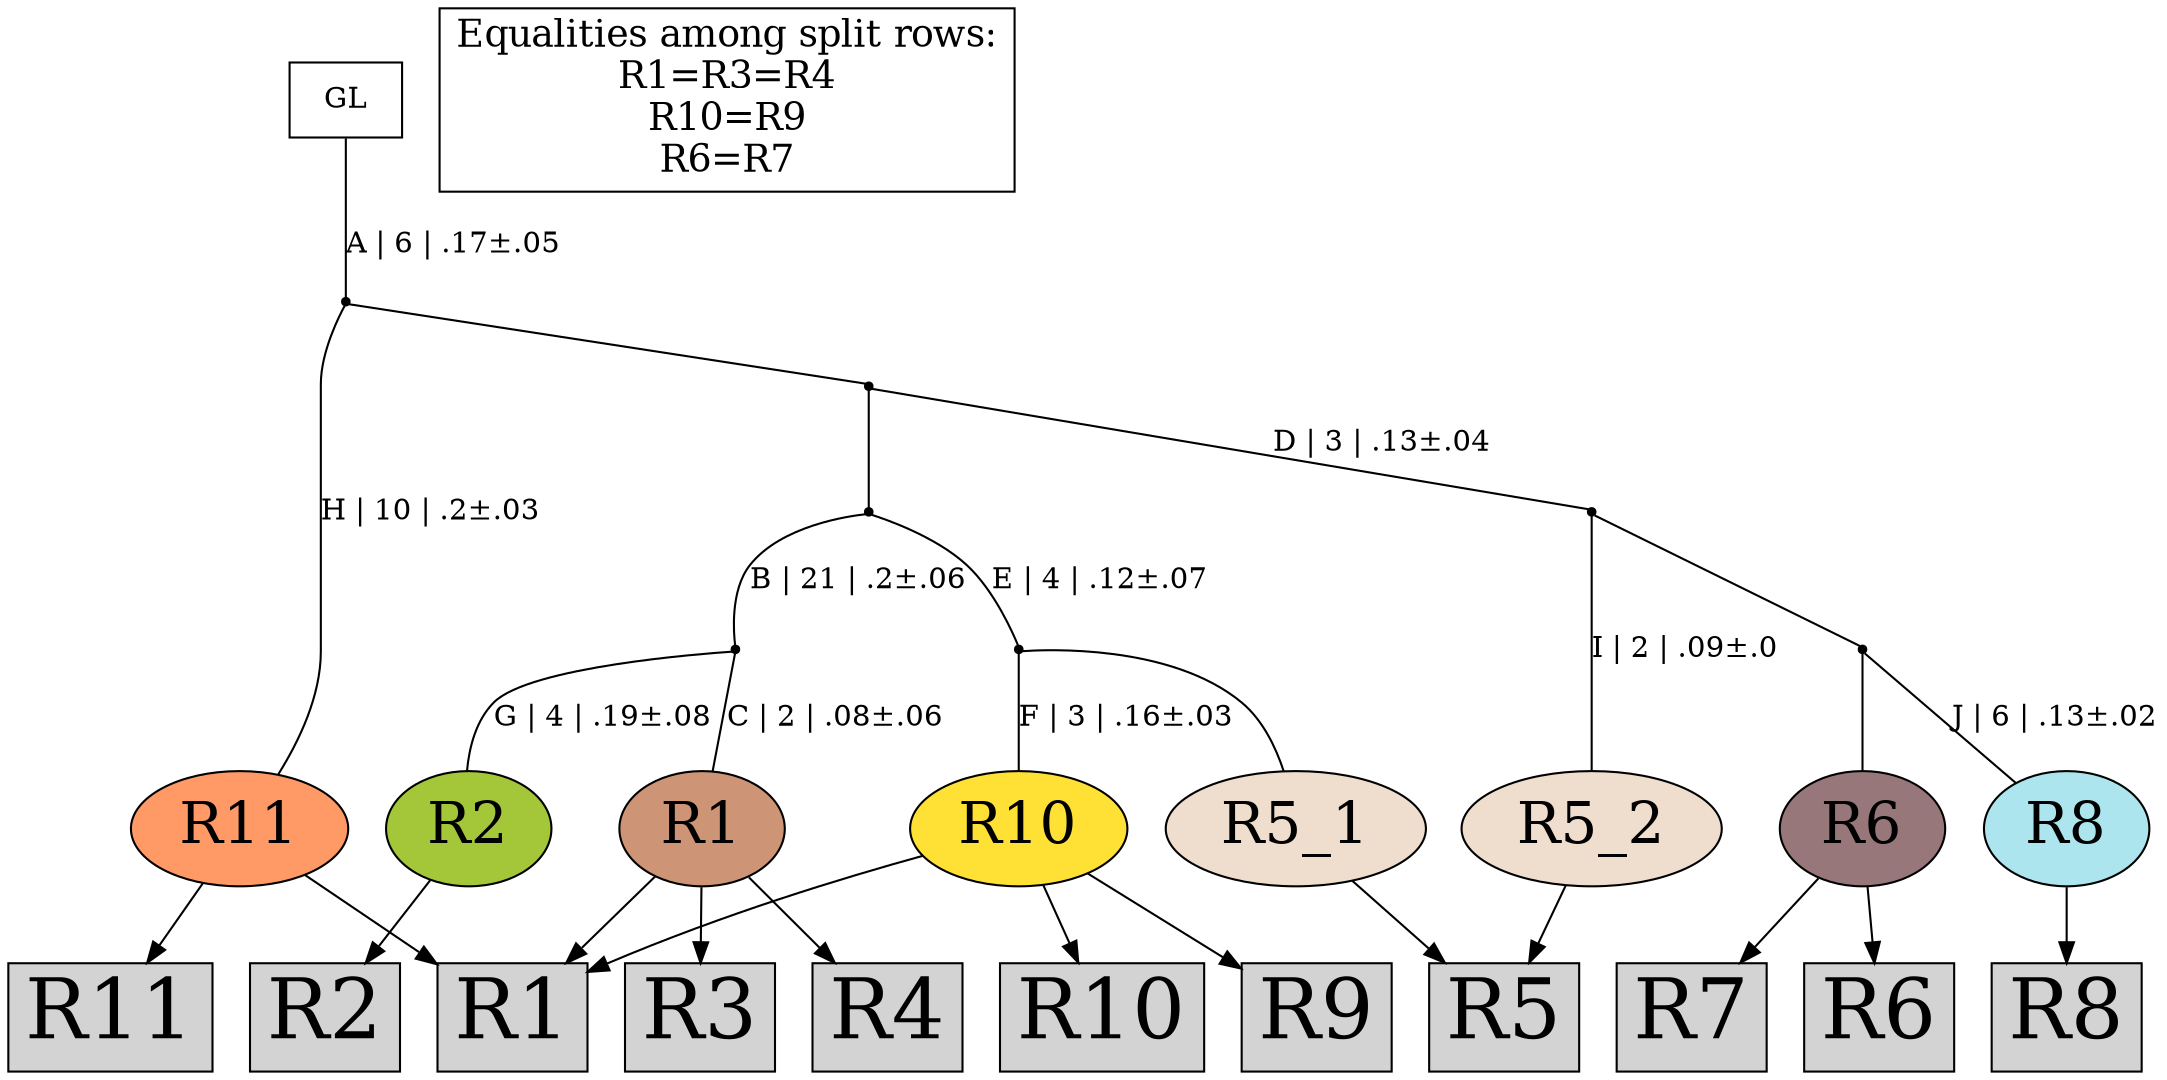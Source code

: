 digraph {
rowR2[label="R2",shape=box,style=filled,fontsize=40];
rowR1[label="R1",shape=box,style=filled,fontsize=40];
rowR3[label="R3",shape=box,style=filled,fontsize=40];
rowR4[label="R4",shape=box,style=filled,fontsize=40];
rowR11[label="R11",shape=box,style=filled,fontsize=40];
rowR10[label="R10",shape=box,style=filled,fontsize=40];
rowR9[label="R9",shape=box,style=filled,fontsize=40];
rowR5[label="R5",shape=box,style=filled,fontsize=40];
rowR6[label="R6",shape=box,style=filled,fontsize=40];
rowR7[label="R7",shape=box,style=filled,fontsize=40];
rowR8[label="R8",shape=box,style=filled,fontsize=40];
R2[label="R2",shape=oval,style=filled,fontsize=28,fillcolor="#a4c639"];
R1[label="R1",shape=oval,style=filled,fontsize=28,fillcolor="#cd9575"];
R11[label="R11",shape=oval,style=filled,fontsize=28,fillcolor="#ff9966"];
R10[label="R10",shape=oval,style=filled,fontsize=28,fillcolor="#ffe135"];
R5_1[label="R5_1",shape=oval,style=filled,fontsize=28,fillcolor="#efdecd"];
R5_2[label="R5_2",shape=oval,style=filled,fontsize=28,fillcolor="#efdecd"];
R6[label="R6",shape=oval,style=filled,fontsize=28,fillcolor="#98777b"];
R8[label="R8",shape=oval,style=filled,fontsize=28,fillcolor="#ace5ee"];
R2 -> rowR2[arrowhead="normal"];
R1 -> rowR1[arrowhead="normal"];
R1 -> rowR3[arrowhead="normal"];
R1 -> rowR4[arrowhead="normal"];
R11 -> rowR1[arrowhead="normal"];
R11 -> rowR11[arrowhead="normal"];
R10 -> rowR1[arrowhead="normal"];
R10 -> rowR10[arrowhead="normal"];
R10 -> rowR9[arrowhead="normal"];
R5_1 -> rowR5[arrowhead="normal"];
R5_2 -> rowR5[arrowhead="normal"];
R6 -> rowR6[arrowhead="normal"];
R6 -> rowR7[arrowhead="normal"];
R8 -> rowR8[arrowhead="normal"];
{rank = same;R2;R1;R11;R10;R5_1;R5_2;R6;R8;}
legend[label="Equalities among split rows:
R1=R3=R4
R10=R9
R6=R7
",shape=box,fontsize=18];
Int1[shape=point,style=filled,fillcolor=black,label=""];
Int1 -> R6[arrowhead=none, label=""];
Int1 -> R8[arrowhead=none, label="J | 6 | .13±.02"];
Int2[shape=point,style=filled,fillcolor=black,label=""];
Int2 -> R5_2[arrowhead=none, label="I | 2 | .09±.0"];
Int2 -> Int1[arrowhead=none, label=""];
Int3[shape=point,style=filled,fillcolor=black,label=""];
Int3 -> R10[arrowhead=none, label="F | 3 | .16±.03"];
Int3 -> R5_1[arrowhead=none, label=""];
Int4[shape=point,style=filled,fillcolor=black,label=""];
Int4 -> R2[arrowhead=none, label="G | 4 | .19±.08"];
Int4 -> R1[arrowhead=none, label="C | 2 | .08±.06"];
Int5[shape=point,style=filled,fillcolor=black,label=""];
Int5 -> Int3[arrowhead=none, label="E | 4 | .12±.07"];
Int5 -> Int4[arrowhead=none, label="B | 21 | .2±.06"];
Int6[shape=point,style=filled,fillcolor=black,label=""];
Int6 -> Int2[arrowhead=none, label="D | 3 | .13±.04"];
Int6 -> Int5[arrowhead=none, label=""];
Int7[shape=point,style=filled,fillcolor=black,label=""];
Int7 -> R11[arrowhead=none, label="H | 10 | .2±.03"];
Int7 -> Int6[arrowhead=none, label=""];
GL[label="GL",shape=box,style=filled,fillcolor=white];
GL -> Int7[arrowhead=none, label="A | 6 | .17±.05"];
}